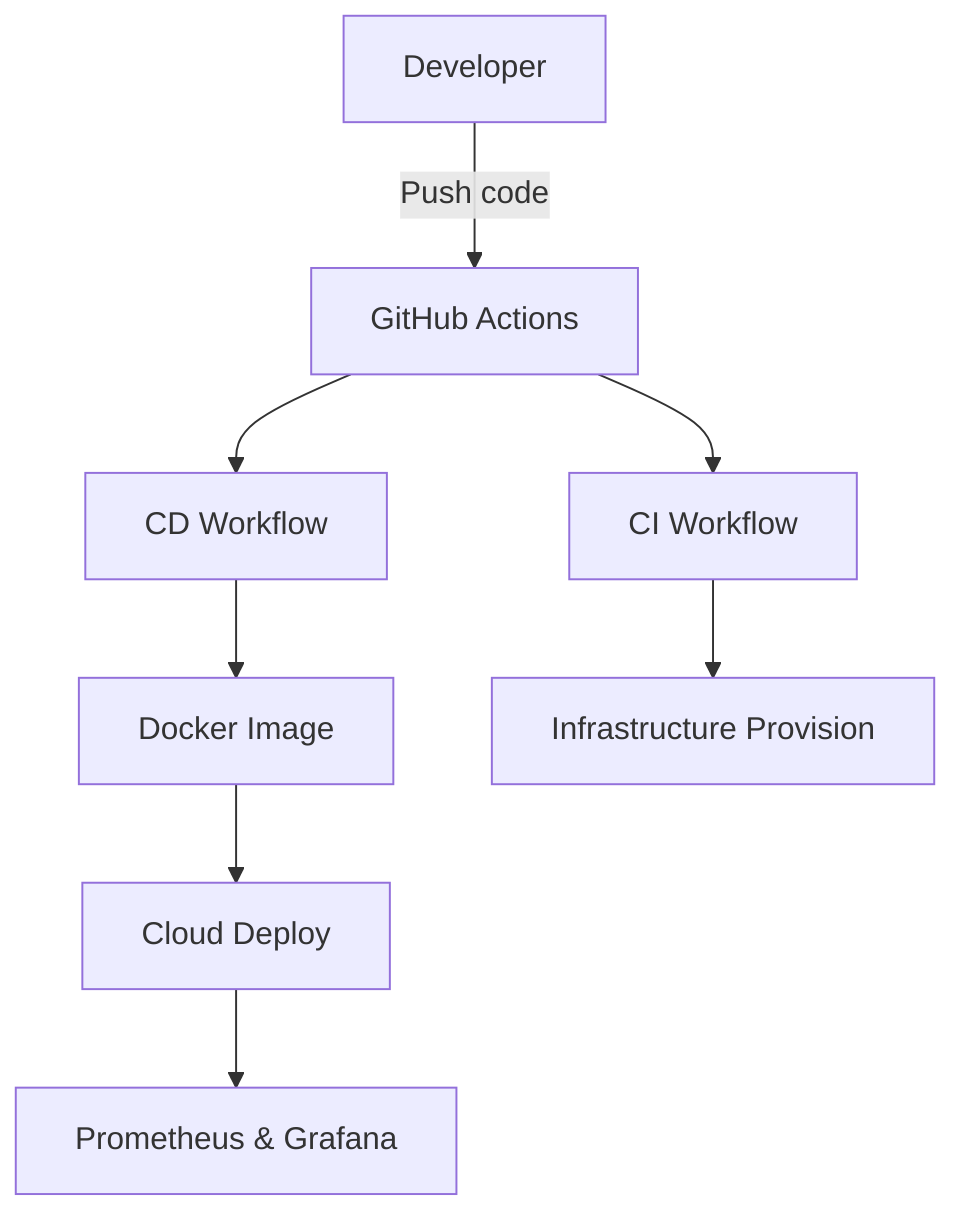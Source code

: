 %% Create an architecture diagram for a DevOps template repository with CI/CD, Docker, Terraform, and Monitoring

graph TD
  Dev[Developer] -->|Push code| GitHub[GitHub Actions]
  GitHub --> CI[CI Workflow]
  GitHub --> CD[CD Workflow]
  CD --> Docker[Docker Image]
  Docker --> ECS[Cloud Deploy]
  CI --> Terraform[Infrastructure Provision]
  ECS --> Monitoring[Prometheus & Grafana]